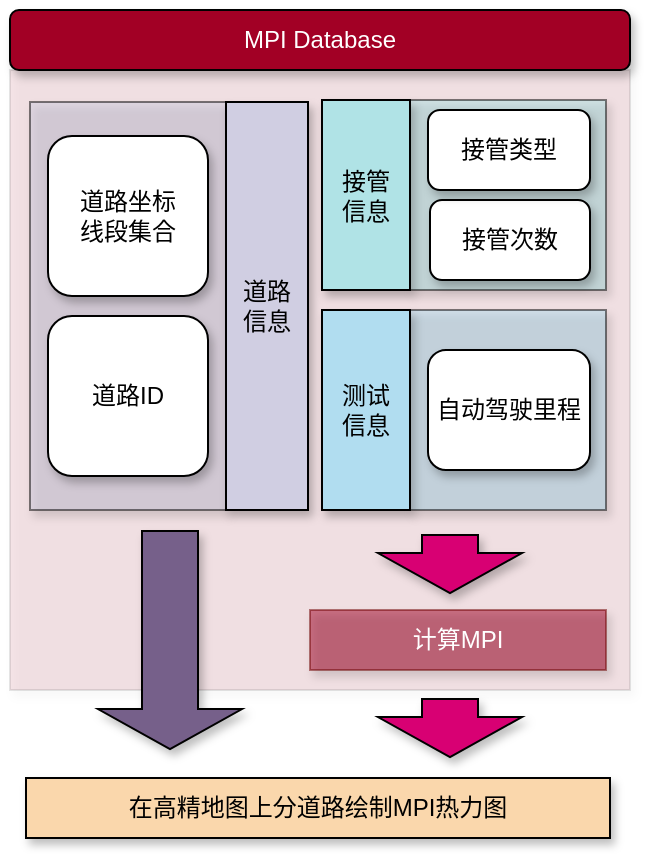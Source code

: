 <mxfile version="20.2.6" type="github">
  <diagram id="GZnJCpQ3d5WbazsN9seQ" name="第 1 页">
    <mxGraphModel dx="1127" dy="667" grid="1" gridSize="10" guides="1" tooltips="1" connect="1" arrows="1" fold="1" page="1" pageScale="1" pageWidth="827" pageHeight="1169" math="0" shadow="0">
      <root>
        <mxCell id="0" />
        <mxCell id="1" parent="0" />
        <mxCell id="ABLpHvJe-SKRw2Y4EDqh-16" value="" style="rounded=0;whiteSpace=wrap;html=1;fillColor=#a20025;fontColor=#ffffff;strokeColor=#000000;opacity=10;shadow=1;" vertex="1" parent="1">
          <mxGeometry x="240" y="210" width="310" height="310" as="geometry" />
        </mxCell>
        <mxCell id="ABLpHvJe-SKRw2Y4EDqh-6" value="" style="rounded=0;whiteSpace=wrap;html=1;fillColor=#b1ddf0;strokeColor=#000000;opacity=50;shadow=1;" vertex="1" parent="1">
          <mxGeometry x="440" y="330" width="98" height="100" as="geometry" />
        </mxCell>
        <mxCell id="ABLpHvJe-SKRw2Y4EDqh-5" value="" style="rounded=0;whiteSpace=wrap;html=1;fillColor=#b0e3e6;strokeColor=#000000;opacity=50;shadow=1;" vertex="1" parent="1">
          <mxGeometry x="440" y="225" width="98" height="95" as="geometry" />
        </mxCell>
        <mxCell id="ABLpHvJe-SKRw2Y4EDqh-4" value="" style="rounded=0;whiteSpace=wrap;html=1;fillColor=#d0cee2;strokeColor=#000000;opacity=50;shadow=1;" vertex="1" parent="1">
          <mxGeometry x="250" y="226" width="98" height="204" as="geometry" />
        </mxCell>
        <mxCell id="tpxF0HcjHLxn8Adc8xrV-14" value="&lt;div&gt;测试&lt;/div&gt;&lt;div&gt;信息&lt;/div&gt;" style="rounded=0;whiteSpace=wrap;html=1;fillColor=#b1ddf0;strokeColor=#000000;shadow=1;" parent="1" vertex="1">
          <mxGeometry x="396" y="330" width="44" height="100" as="geometry" />
        </mxCell>
        <mxCell id="tpxF0HcjHLxn8Adc8xrV-1" value="MPI Database" style="rounded=1;whiteSpace=wrap;html=1;fillColor=#a20025;fontColor=#ffffff;strokeColor=#000000;shadow=1;" parent="1" vertex="1">
          <mxGeometry x="240" y="180" width="310" height="30" as="geometry" />
        </mxCell>
        <mxCell id="tpxF0HcjHLxn8Adc8xrV-6" value="&lt;div&gt;接管次数&lt;/div&gt;" style="rounded=1;whiteSpace=wrap;html=1;strokeColor=#000000;shadow=1;" parent="1" vertex="1">
          <mxGeometry x="450" y="275" width="80" height="40" as="geometry" />
        </mxCell>
        <mxCell id="tpxF0HcjHLxn8Adc8xrV-8" value="自动驾驶里程" style="rounded=1;whiteSpace=wrap;html=1;strokeColor=#000000;shadow=1;" parent="1" vertex="1">
          <mxGeometry x="449" y="350" width="81" height="60" as="geometry" />
        </mxCell>
        <mxCell id="tpxF0HcjHLxn8Adc8xrV-9" value="&lt;div&gt;道路坐标&lt;/div&gt;&lt;div&gt;线段集合&lt;br&gt;&lt;/div&gt;" style="rounded=1;whiteSpace=wrap;html=1;strokeColor=#000000;shadow=1;" parent="1" vertex="1">
          <mxGeometry x="259" y="243" width="80" height="80" as="geometry" />
        </mxCell>
        <mxCell id="tpxF0HcjHLxn8Adc8xrV-12" value="&lt;div&gt;接管&lt;/div&gt;&lt;div&gt;信息&lt;/div&gt;" style="rounded=0;whiteSpace=wrap;html=1;fillColor=#b0e3e6;strokeColor=#000000;shadow=1;" parent="1" vertex="1">
          <mxGeometry x="396" y="225" width="44" height="95" as="geometry" />
        </mxCell>
        <mxCell id="tpxF0HcjHLxn8Adc8xrV-13" value="&lt;div&gt;道路&lt;/div&gt;&lt;div&gt;信息&lt;/div&gt;" style="rounded=0;whiteSpace=wrap;html=1;fillColor=#d0cee2;strokeColor=#000000;shadow=1;" parent="1" vertex="1">
          <mxGeometry x="348" y="226" width="41" height="204" as="geometry" />
        </mxCell>
        <mxCell id="tpxF0HcjHLxn8Adc8xrV-5" value="&lt;div&gt;接管类型&lt;/div&gt;" style="rounded=1;whiteSpace=wrap;html=1;strokeColor=#000000;shadow=1;" parent="1" vertex="1">
          <mxGeometry x="449" y="230" width="81" height="40" as="geometry" />
        </mxCell>
        <mxCell id="ABLpHvJe-SKRw2Y4EDqh-3" value="道路ID" style="rounded=1;whiteSpace=wrap;html=1;strokeColor=#000000;shadow=1;" vertex="1" parent="1">
          <mxGeometry x="259" y="333" width="80" height="80" as="geometry" />
        </mxCell>
        <mxCell id="ABLpHvJe-SKRw2Y4EDqh-8" value="" style="shape=flexArrow;endArrow=classic;html=1;rounded=0;endWidth=43;endSize=6.33;width=28;fillColor=#d80073;strokeColor=#000000;shadow=1;" edge="1" parent="1">
          <mxGeometry width="50" height="50" relative="1" as="geometry">
            <mxPoint x="460" y="442" as="sourcePoint" />
            <mxPoint x="460" y="472" as="targetPoint" />
          </mxGeometry>
        </mxCell>
        <mxCell id="ABLpHvJe-SKRw2Y4EDqh-9" value="计算MPI" style="rounded=0;whiteSpace=wrap;html=1;opacity=50;fillColor=#a20025;strokeColor=#6F0000;shadow=1;fontColor=#ffffff;" vertex="1" parent="1">
          <mxGeometry x="390" y="480" width="148" height="30" as="geometry" />
        </mxCell>
        <mxCell id="ABLpHvJe-SKRw2Y4EDqh-10" value="" style="shape=flexArrow;endArrow=classic;html=1;rounded=0;endWidth=43;endSize=6.33;width=28;fillColor=#76608a;strokeColor=#000000;shadow=1;" edge="1" parent="1">
          <mxGeometry width="50" height="50" relative="1" as="geometry">
            <mxPoint x="320" y="440" as="sourcePoint" />
            <mxPoint x="320" y="550" as="targetPoint" />
          </mxGeometry>
        </mxCell>
        <mxCell id="ABLpHvJe-SKRw2Y4EDqh-12" value="" style="shape=flexArrow;endArrow=classic;html=1;rounded=0;endWidth=43;endSize=6.33;width=28;fillColor=#d80073;strokeColor=#000000;shadow=1;" edge="1" parent="1">
          <mxGeometry width="50" height="50" relative="1" as="geometry">
            <mxPoint x="460" y="524" as="sourcePoint" />
            <mxPoint x="460" y="554" as="targetPoint" />
          </mxGeometry>
        </mxCell>
        <mxCell id="ABLpHvJe-SKRw2Y4EDqh-13" value="在高精地图上分道路绘制MPI热力图" style="rounded=0;whiteSpace=wrap;html=1;fillColor=#fad7ac;strokeColor=#000000;shadow=1;" vertex="1" parent="1">
          <mxGeometry x="248" y="564" width="292" height="30" as="geometry" />
        </mxCell>
      </root>
    </mxGraphModel>
  </diagram>
</mxfile>
